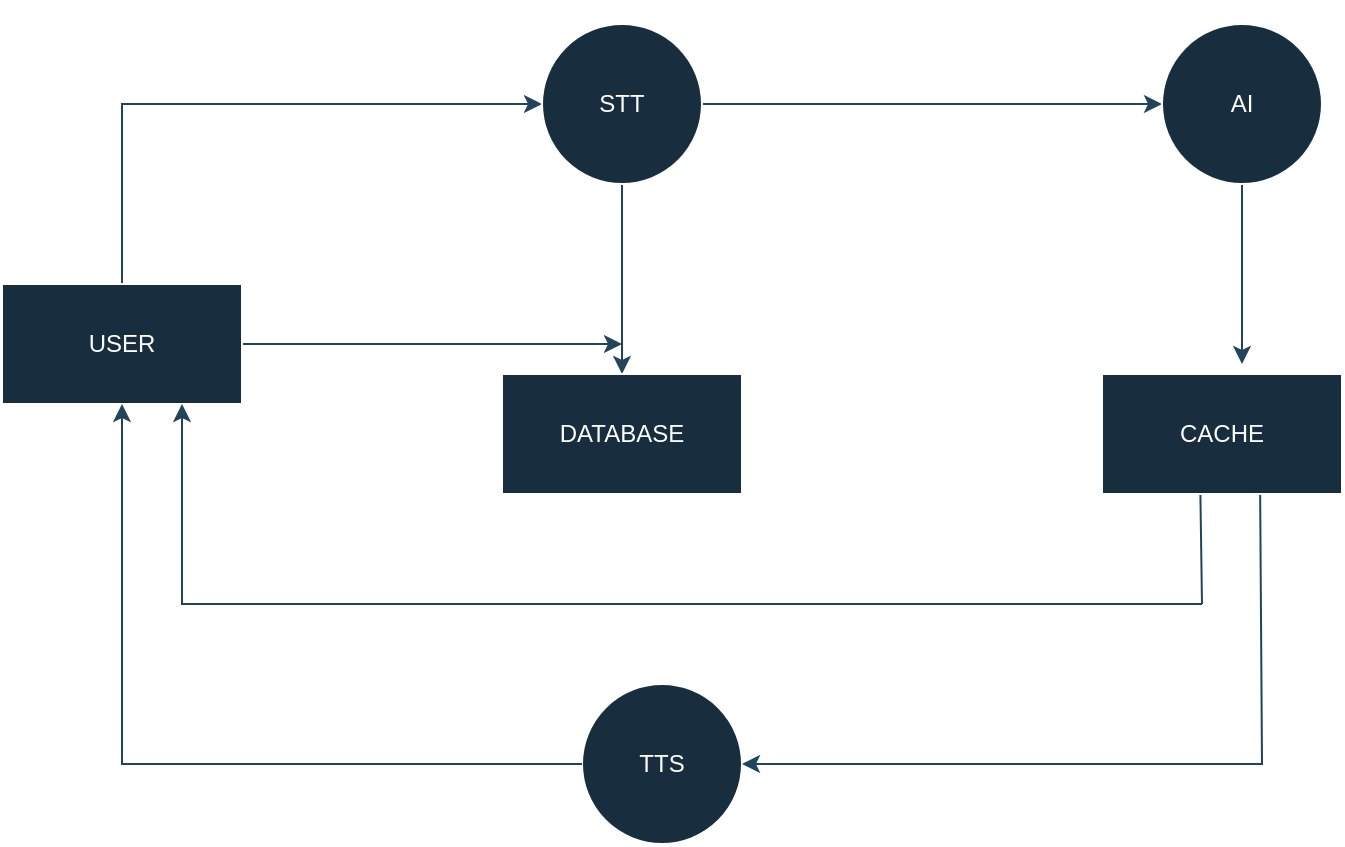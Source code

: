 <mxfile version="28.1.0">
  <diagram name="Page-1" id="UgYiARFqguPThIQgvSUL">
    <mxGraphModel dx="929" dy="572" grid="1" gridSize="10" guides="1" tooltips="1" connect="1" arrows="1" fold="1" page="1" pageScale="1" pageWidth="827" pageHeight="1169" background="light-dark(#FFFFFF,#FFFFFF)" math="0" shadow="0">
      <root>
        <mxCell id="0" />
        <mxCell id="1" parent="0" />
        <mxCell id="F5_Sfvui5SrEGmMRfz2y-9" style="edgeStyle=orthogonalEdgeStyle;rounded=0;orthogonalLoop=1;jettySize=auto;html=1;exitX=0.5;exitY=0;exitDx=0;exitDy=0;entryX=0;entryY=0.5;entryDx=0;entryDy=0;labelBackgroundColor=none;strokeColor=#23445D;fontColor=default;" parent="1" source="F5_Sfvui5SrEGmMRfz2y-1" target="F5_Sfvui5SrEGmMRfz2y-2" edge="1">
          <mxGeometry relative="1" as="geometry" />
        </mxCell>
        <mxCell id="F5_Sfvui5SrEGmMRfz2y-18" style="edgeStyle=orthogonalEdgeStyle;rounded=0;orthogonalLoop=1;jettySize=auto;html=1;exitX=1;exitY=0.5;exitDx=0;exitDy=0;labelBackgroundColor=none;strokeColor=#23445D;fontColor=default;" parent="1" source="F5_Sfvui5SrEGmMRfz2y-1" edge="1">
          <mxGeometry relative="1" as="geometry">
            <mxPoint x="350" y="270" as="targetPoint" />
            <Array as="points">
              <mxPoint x="330" y="270" />
              <mxPoint x="330" y="270" />
            </Array>
          </mxGeometry>
        </mxCell>
        <mxCell id="F5_Sfvui5SrEGmMRfz2y-1" value="USER" style="rounded=0;whiteSpace=wrap;html=1;labelBackgroundColor=none;fillColor=#182E3E;strokeColor=#FFFFFF;fontColor=#FFFFFF;" parent="1" vertex="1">
          <mxGeometry x="40" y="240" width="120" height="60" as="geometry" />
        </mxCell>
        <mxCell id="F5_Sfvui5SrEGmMRfz2y-10" style="edgeStyle=orthogonalEdgeStyle;rounded=0;orthogonalLoop=1;jettySize=auto;html=1;exitX=1;exitY=0.5;exitDx=0;exitDy=0;entryX=0;entryY=0.5;entryDx=0;entryDy=0;labelBackgroundColor=none;strokeColor=#23445D;fontColor=default;" parent="1" source="F5_Sfvui5SrEGmMRfz2y-2" target="F5_Sfvui5SrEGmMRfz2y-5" edge="1">
          <mxGeometry relative="1" as="geometry" />
        </mxCell>
        <mxCell id="F5_Sfvui5SrEGmMRfz2y-17" style="edgeStyle=orthogonalEdgeStyle;rounded=0;orthogonalLoop=1;jettySize=auto;html=1;exitX=0.5;exitY=1;exitDx=0;exitDy=0;labelBackgroundColor=none;strokeColor=#23445D;fontColor=default;entryX=0.5;entryY=0;entryDx=0;entryDy=0;" parent="1" source="F5_Sfvui5SrEGmMRfz2y-2" edge="1" target="vUmzb23MBeMV923wNJMY-1">
          <mxGeometry relative="1" as="geometry">
            <mxPoint x="350" y="280" as="targetPoint" />
          </mxGeometry>
        </mxCell>
        <mxCell id="F5_Sfvui5SrEGmMRfz2y-2" value="STT" style="ellipse;whiteSpace=wrap;html=1;aspect=fixed;labelBackgroundColor=none;fillColor=#182E3E;strokeColor=#FFFFFF;fontColor=#FFFFFF;" parent="1" vertex="1">
          <mxGeometry x="310" y="110" width="80" height="80" as="geometry" />
        </mxCell>
        <mxCell id="F5_Sfvui5SrEGmMRfz2y-3" value="TTS" style="ellipse;whiteSpace=wrap;html=1;aspect=fixed;labelBackgroundColor=none;fillColor=#182E3E;strokeColor=#FFFFFF;fontColor=#FFFFFF;" parent="1" vertex="1">
          <mxGeometry x="330" y="440" width="80" height="80" as="geometry" />
        </mxCell>
        <mxCell id="F5_Sfvui5SrEGmMRfz2y-11" style="edgeStyle=orthogonalEdgeStyle;rounded=0;orthogonalLoop=1;jettySize=auto;html=1;exitX=0.5;exitY=1;exitDx=0;exitDy=0;labelBackgroundColor=none;strokeColor=#23445D;fontColor=default;" parent="1" source="F5_Sfvui5SrEGmMRfz2y-5" edge="1">
          <mxGeometry relative="1" as="geometry">
            <mxPoint x="660" y="280" as="targetPoint" />
          </mxGeometry>
        </mxCell>
        <mxCell id="F5_Sfvui5SrEGmMRfz2y-5" value="AI" style="ellipse;whiteSpace=wrap;html=1;aspect=fixed;labelBackgroundColor=none;fillColor=#182E3E;strokeColor=#FFFFFF;fontColor=#FFFFFF;" parent="1" vertex="1">
          <mxGeometry x="620" y="110" width="80" height="80" as="geometry" />
        </mxCell>
        <mxCell id="F5_Sfvui5SrEGmMRfz2y-12" value="" style="endArrow=classic;html=1;rounded=0;entryX=1;entryY=0.5;entryDx=0;entryDy=0;labelBackgroundColor=none;strokeColor=#23445D;fontColor=default;exitX=0.659;exitY=1.005;exitDx=0;exitDy=0;exitPerimeter=0;" parent="1" target="F5_Sfvui5SrEGmMRfz2y-3" edge="1" source="vUmzb23MBeMV923wNJMY-2">
          <mxGeometry width="50" height="50" relative="1" as="geometry">
            <mxPoint x="670" y="360" as="sourcePoint" />
            <mxPoint x="440" y="300" as="targetPoint" />
            <Array as="points">
              <mxPoint x="670" y="480" />
            </Array>
          </mxGeometry>
        </mxCell>
        <mxCell id="F5_Sfvui5SrEGmMRfz2y-13" value="" style="endArrow=classic;html=1;rounded=0;exitX=0;exitY=0.5;exitDx=0;exitDy=0;entryX=0.5;entryY=1;entryDx=0;entryDy=0;labelBackgroundColor=none;strokeColor=#23445D;fontColor=default;" parent="1" source="F5_Sfvui5SrEGmMRfz2y-3" target="F5_Sfvui5SrEGmMRfz2y-1" edge="1">
          <mxGeometry width="50" height="50" relative="1" as="geometry">
            <mxPoint x="390" y="350" as="sourcePoint" />
            <mxPoint x="440" y="300" as="targetPoint" />
            <Array as="points">
              <mxPoint x="100" y="480" />
            </Array>
          </mxGeometry>
        </mxCell>
        <mxCell id="F5_Sfvui5SrEGmMRfz2y-22" value="CACHE" style="text;html=1;align=center;verticalAlign=middle;resizable=0;points=[];autosize=1;strokeColor=none;fillColor=none;labelBackgroundColor=none;fontColor=#FFFFFF;" parent="1" vertex="1">
          <mxGeometry x="630" y="300" width="70" height="30" as="geometry" />
        </mxCell>
        <mxCell id="F5_Sfvui5SrEGmMRfz2y-23" value="SPEECH INPUT" style="text;html=1;align=center;verticalAlign=middle;resizable=0;points=[];autosize=1;strokeColor=none;fillColor=none;labelBackgroundColor=none;fontColor=#FFFFFF;" parent="1" vertex="1">
          <mxGeometry x="105" y="108" width="110" height="30" as="geometry" />
        </mxCell>
        <mxCell id="F5_Sfvui5SrEGmMRfz2y-24" value="SEND TEXT" style="text;html=1;align=center;verticalAlign=middle;resizable=0;points=[];autosize=1;strokeColor=none;fillColor=none;labelBackgroundColor=none;fontColor=#FFFFFF;" parent="1" vertex="1">
          <mxGeometry x="425" y="98" width="90" height="30" as="geometry" />
        </mxCell>
        <mxCell id="F5_Sfvui5SrEGmMRfz2y-25" value="STORE&amp;nbsp;&lt;div&gt;TEXT&lt;/div&gt;" style="text;html=1;align=center;verticalAlign=middle;resizable=0;points=[];autosize=1;strokeColor=none;fillColor=none;labelBackgroundColor=none;fontColor=#FFFFFF;" parent="1" vertex="1">
          <mxGeometry x="355" y="210" width="70" height="40" as="geometry" />
        </mxCell>
        <mxCell id="F5_Sfvui5SrEGmMRfz2y-26" value="DATABASE" style="text;html=1;align=center;verticalAlign=middle;resizable=0;points=[];autosize=1;strokeColor=none;fillColor=none;labelBackgroundColor=none;fontColor=#FFFFFF;" parent="1" vertex="1">
          <mxGeometry x="320" y="300" width="90" height="30" as="geometry" />
        </mxCell>
        <mxCell id="F5_Sfvui5SrEGmMRfz2y-27" value="SPEECH&amp;nbsp;&lt;div&gt;RESPONSE&lt;/div&gt;" style="text;html=1;align=center;verticalAlign=middle;resizable=0;points=[];autosize=1;strokeColor=none;fillColor=none;labelBackgroundColor=none;fontColor=#FFFFFF;" parent="1" vertex="1">
          <mxGeometry x="135" y="433" width="90" height="40" as="geometry" />
        </mxCell>
        <mxCell id="F5_Sfvui5SrEGmMRfz2y-28" value="" style="endArrow=classic;html=1;rounded=0;entryX=0.75;entryY=1;entryDx=0;entryDy=0;labelBackgroundColor=none;strokeColor=#23445D;fontColor=default;" parent="1" target="F5_Sfvui5SrEGmMRfz2y-1" edge="1">
          <mxGeometry width="50" height="50" relative="1" as="geometry">
            <mxPoint x="640" y="400" as="sourcePoint" />
            <mxPoint x="440" y="300" as="targetPoint" />
            <Array as="points">
              <mxPoint x="130" y="400" />
            </Array>
          </mxGeometry>
        </mxCell>
        <mxCell id="F5_Sfvui5SrEGmMRfz2y-29" value="" style="endArrow=none;html=1;rounded=0;labelBackgroundColor=none;strokeColor=#23445D;fontColor=default;entryX=0.41;entryY=1;entryDx=0;entryDy=0;entryPerimeter=0;" parent="1" edge="1" target="vUmzb23MBeMV923wNJMY-2">
          <mxGeometry width="50" height="50" relative="1" as="geometry">
            <mxPoint x="640" y="400" as="sourcePoint" />
            <mxPoint x="640" y="360" as="targetPoint" />
          </mxGeometry>
        </mxCell>
        <mxCell id="F5_Sfvui5SrEGmMRfz2y-30" value="TEXT RESPONSE" style="text;html=1;align=center;verticalAlign=middle;resizable=0;points=[];autosize=1;strokeColor=none;fillColor=none;labelBackgroundColor=none;fontColor=#FFFFFF;" parent="1" vertex="1">
          <mxGeometry x="450" y="368" width="120" height="30" as="geometry" />
        </mxCell>
        <mxCell id="vUmzb23MBeMV923wNJMY-1" value="DATABASE" style="rounded=0;whiteSpace=wrap;html=1;labelBackgroundColor=none;fillColor=#182E3E;strokeColor=#FFFFFF;fontColor=#FFFFFF;" vertex="1" parent="1">
          <mxGeometry x="290" y="285" width="120" height="60" as="geometry" />
        </mxCell>
        <mxCell id="vUmzb23MBeMV923wNJMY-2" value="CACHE" style="rounded=0;whiteSpace=wrap;html=1;labelBackgroundColor=none;fillColor=#182E3E;strokeColor=#FFFFFF;fontColor=#FFFFFF;" vertex="1" parent="1">
          <mxGeometry x="590" y="285" width="120" height="60" as="geometry" />
        </mxCell>
      </root>
    </mxGraphModel>
  </diagram>
</mxfile>
